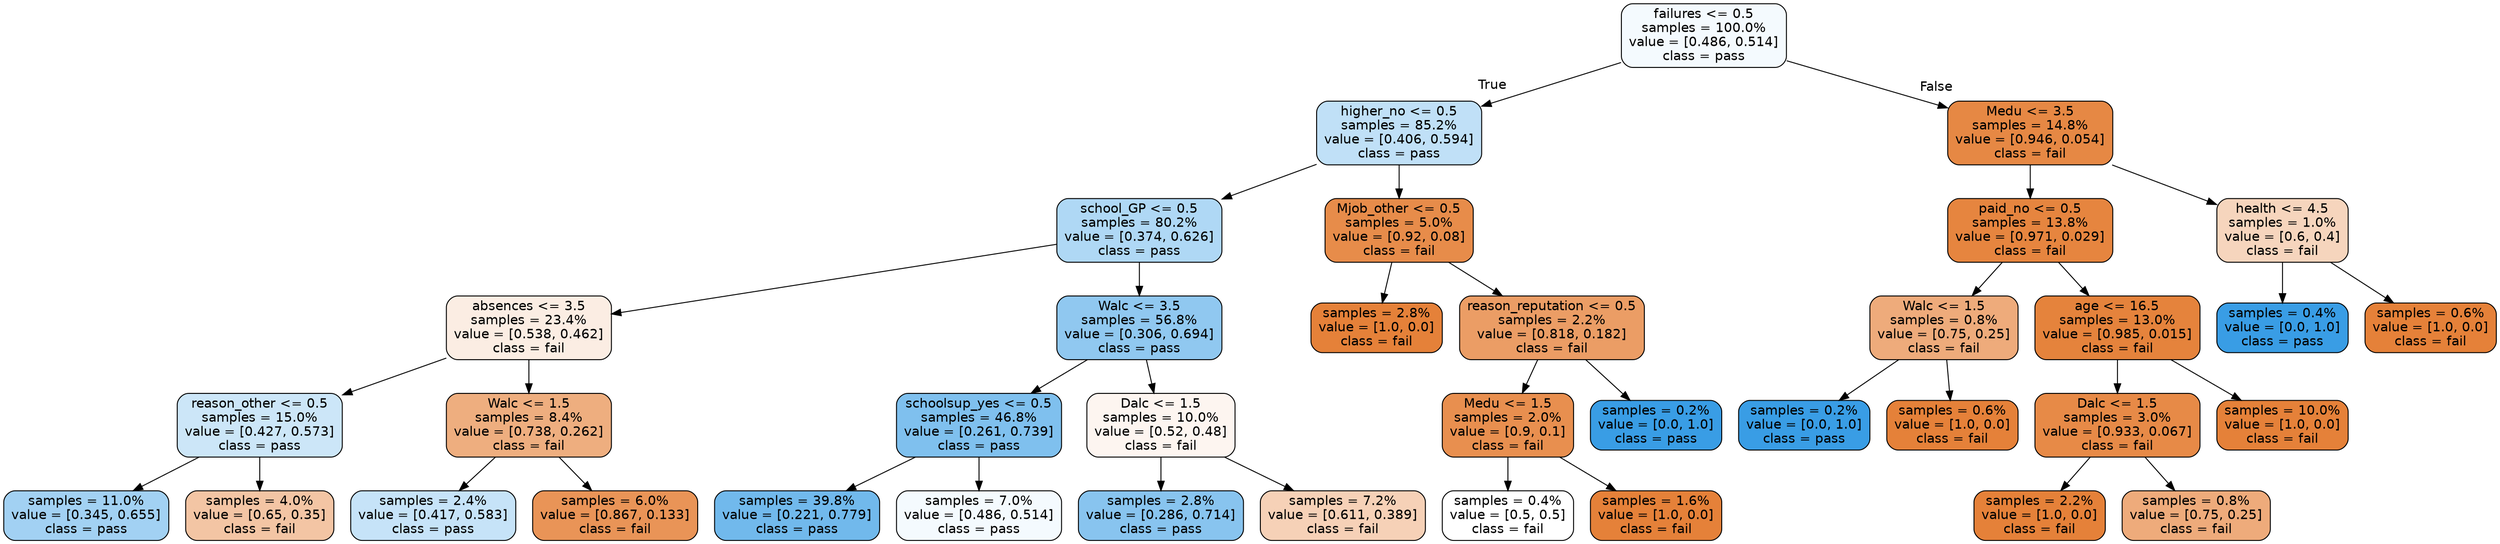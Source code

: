 digraph Tree {
node [shape=box, style="filled, rounded", color="black", fontname="helvetica"] ;
edge [fontname="helvetica"] ;
0 [label="failures <= 0.5\nsamples = 100.0%\nvalue = [0.486, 0.514]\nclass = pass", fillcolor="#f4fafe"] ;
1 [label="higher_no <= 0.5\nsamples = 85.2%\nvalue = [0.406, 0.594]\nclass = pass", fillcolor="#c0e0f7"] ;
0 -> 1 [labeldistance=2.5, labelangle=45, headlabel="True"] ;
2 [label="school_GP <= 0.5\nsamples = 80.2%\nvalue = [0.374, 0.626]\nclass = pass", fillcolor="#afd8f5"] ;
1 -> 2 ;
3 [label="absences <= 3.5\nsamples = 23.4%\nvalue = [0.538, 0.462]\nclass = fail", fillcolor="#fbede3"] ;
2 -> 3 ;
4 [label="reason_other <= 0.5\nsamples = 15.0%\nvalue = [0.427, 0.573]\nclass = pass", fillcolor="#cce6f8"] ;
3 -> 4 ;
5 [label="samples = 11.0%\nvalue = [0.345, 0.655]\nclass = pass", fillcolor="#a2d1f3"] ;
4 -> 5 ;
6 [label="samples = 4.0%\nvalue = [0.65, 0.35]\nclass = fail", fillcolor="#f3c5a4"] ;
4 -> 6 ;
7 [label="Walc <= 1.5\nsamples = 8.4%\nvalue = [0.738, 0.262]\nclass = fail", fillcolor="#eeae7f"] ;
3 -> 7 ;
8 [label="samples = 2.4%\nvalue = [0.417, 0.583]\nclass = pass", fillcolor="#c6e3f8"] ;
7 -> 8 ;
9 [label="samples = 6.0%\nvalue = [0.867, 0.133]\nclass = fail", fillcolor="#e99457"] ;
7 -> 9 ;
10 [label="Walc <= 3.5\nsamples = 56.8%\nvalue = [0.306, 0.694]\nclass = pass", fillcolor="#90c8f0"] ;
2 -> 10 ;
11 [label="schoolsup_yes <= 0.5\nsamples = 46.8%\nvalue = [0.261, 0.739]\nclass = pass", fillcolor="#7fc0ee"] ;
10 -> 11 ;
12 [label="samples = 39.8%\nvalue = [0.221, 0.779]\nclass = pass", fillcolor="#71b9ec"] ;
11 -> 12 ;
13 [label="samples = 7.0%\nvalue = [0.486, 0.514]\nclass = pass", fillcolor="#f4fafe"] ;
11 -> 13 ;
14 [label="Dalc <= 1.5\nsamples = 10.0%\nvalue = [0.52, 0.48]\nclass = fail", fillcolor="#fdf5f0"] ;
10 -> 14 ;
15 [label="samples = 2.8%\nvalue = [0.286, 0.714]\nclass = pass", fillcolor="#88c4ef"] ;
14 -> 15 ;
16 [label="samples = 7.2%\nvalue = [0.611, 0.389]\nclass = fail", fillcolor="#f6d1b7"] ;
14 -> 16 ;
17 [label="Mjob_other <= 0.5\nsamples = 5.0%\nvalue = [0.92, 0.08]\nclass = fail", fillcolor="#e78c4a"] ;
1 -> 17 ;
18 [label="samples = 2.8%\nvalue = [1.0, 0.0]\nclass = fail", fillcolor="#e58139"] ;
17 -> 18 ;
19 [label="reason_reputation <= 0.5\nsamples = 2.2%\nvalue = [0.818, 0.182]\nclass = fail", fillcolor="#eb9d65"] ;
17 -> 19 ;
20 [label="Medu <= 1.5\nsamples = 2.0%\nvalue = [0.9, 0.1]\nclass = fail", fillcolor="#e88f4f"] ;
19 -> 20 ;
21 [label="samples = 0.4%\nvalue = [0.5, 0.5]\nclass = fail", fillcolor="#ffffff"] ;
20 -> 21 ;
22 [label="samples = 1.6%\nvalue = [1.0, 0.0]\nclass = fail", fillcolor="#e58139"] ;
20 -> 22 ;
23 [label="samples = 0.2%\nvalue = [0.0, 1.0]\nclass = pass", fillcolor="#399de5"] ;
19 -> 23 ;
24 [label="Medu <= 3.5\nsamples = 14.8%\nvalue = [0.946, 0.054]\nclass = fail", fillcolor="#e68844"] ;
0 -> 24 [labeldistance=2.5, labelangle=-45, headlabel="False"] ;
25 [label="paid_no <= 0.5\nsamples = 13.8%\nvalue = [0.971, 0.029]\nclass = fail", fillcolor="#e6853f"] ;
24 -> 25 ;
26 [label="Walc <= 1.5\nsamples = 0.8%\nvalue = [0.75, 0.25]\nclass = fail", fillcolor="#eeab7b"] ;
25 -> 26 ;
27 [label="samples = 0.2%\nvalue = [0.0, 1.0]\nclass = pass", fillcolor="#399de5"] ;
26 -> 27 ;
28 [label="samples = 0.6%\nvalue = [1.0, 0.0]\nclass = fail", fillcolor="#e58139"] ;
26 -> 28 ;
29 [label="age <= 16.5\nsamples = 13.0%\nvalue = [0.985, 0.015]\nclass = fail", fillcolor="#e5833c"] ;
25 -> 29 ;
30 [label="Dalc <= 1.5\nsamples = 3.0%\nvalue = [0.933, 0.067]\nclass = fail", fillcolor="#e78a47"] ;
29 -> 30 ;
31 [label="samples = 2.2%\nvalue = [1.0, 0.0]\nclass = fail", fillcolor="#e58139"] ;
30 -> 31 ;
32 [label="samples = 0.8%\nvalue = [0.75, 0.25]\nclass = fail", fillcolor="#eeab7b"] ;
30 -> 32 ;
33 [label="samples = 10.0%\nvalue = [1.0, 0.0]\nclass = fail", fillcolor="#e58139"] ;
29 -> 33 ;
34 [label="health <= 4.5\nsamples = 1.0%\nvalue = [0.6, 0.4]\nclass = fail", fillcolor="#f6d5bd"] ;
24 -> 34 ;
35 [label="samples = 0.4%\nvalue = [0.0, 1.0]\nclass = pass", fillcolor="#399de5"] ;
34 -> 35 ;
36 [label="samples = 0.6%\nvalue = [1.0, 0.0]\nclass = fail", fillcolor="#e58139"] ;
34 -> 36 ;
}